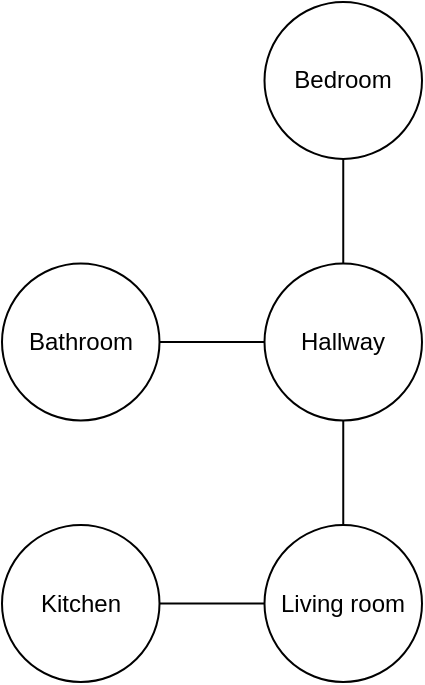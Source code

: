<mxfile version="20.2.3" type="device"><diagram id="gfunO1DqhE0c5f2K_CWM" name="Page-1"><mxGraphModel dx="1296" dy="1065" grid="1" gridSize="10" guides="1" tooltips="1" connect="1" arrows="1" fold="1" page="1" pageScale="1" pageWidth="850" pageHeight="1100" math="0" shadow="0"><root><mxCell id="0"/><mxCell id="1" parent="0"/><mxCell id="EpRfvvgSqO-QvvhfGYfn-10" value="" style="group" vertex="1" connectable="0" parent="1"><mxGeometry x="280" y="100" width="210" height="340" as="geometry"/></mxCell><mxCell id="EpRfvvgSqO-QvvhfGYfn-1" value="Bathroom" style="ellipse;whiteSpace=wrap;html=1;" vertex="1" parent="EpRfvvgSqO-QvvhfGYfn-10"><mxGeometry y="130.769" width="78.75" height="78.462" as="geometry"/></mxCell><mxCell id="EpRfvvgSqO-QvvhfGYfn-8" style="edgeStyle=orthogonalEdgeStyle;rounded=0;orthogonalLoop=1;jettySize=auto;html=1;exitX=0;exitY=0.5;exitDx=0;exitDy=0;entryX=1;entryY=0.5;entryDx=0;entryDy=0;endArrow=none;endFill=0;" edge="1" parent="EpRfvvgSqO-QvvhfGYfn-10" source="EpRfvvgSqO-QvvhfGYfn-2" target="EpRfvvgSqO-QvvhfGYfn-1"><mxGeometry relative="1" as="geometry"/></mxCell><mxCell id="EpRfvvgSqO-QvvhfGYfn-2" value="Hallway" style="ellipse;whiteSpace=wrap;html=1;" vertex="1" parent="EpRfvvgSqO-QvvhfGYfn-10"><mxGeometry x="131.25" y="130.769" width="78.75" height="78.462" as="geometry"/></mxCell><mxCell id="EpRfvvgSqO-QvvhfGYfn-6" style="edgeStyle=orthogonalEdgeStyle;rounded=0;orthogonalLoop=1;jettySize=auto;html=1;exitX=0.5;exitY=0;exitDx=0;exitDy=0;entryX=0.5;entryY=1;entryDx=0;entryDy=0;endArrow=none;endFill=0;" edge="1" parent="EpRfvvgSqO-QvvhfGYfn-10" source="EpRfvvgSqO-QvvhfGYfn-3" target="EpRfvvgSqO-QvvhfGYfn-2"><mxGeometry relative="1" as="geometry"/></mxCell><mxCell id="EpRfvvgSqO-QvvhfGYfn-3" value="Living room" style="ellipse;whiteSpace=wrap;html=1;" vertex="1" parent="EpRfvvgSqO-QvvhfGYfn-10"><mxGeometry x="131.25" y="261.538" width="78.75" height="78.462" as="geometry"/></mxCell><mxCell id="EpRfvvgSqO-QvvhfGYfn-4" value="Kitchen" style="ellipse;whiteSpace=wrap;html=1;" vertex="1" parent="EpRfvvgSqO-QvvhfGYfn-10"><mxGeometry y="261.538" width="78.75" height="78.462" as="geometry"/></mxCell><mxCell id="EpRfvvgSqO-QvvhfGYfn-9" style="edgeStyle=orthogonalEdgeStyle;rounded=0;orthogonalLoop=1;jettySize=auto;html=1;exitX=0;exitY=0.5;exitDx=0;exitDy=0;entryX=1;entryY=0.5;entryDx=0;entryDy=0;endArrow=none;endFill=0;" edge="1" parent="EpRfvvgSqO-QvvhfGYfn-10" source="EpRfvvgSqO-QvvhfGYfn-3" target="EpRfvvgSqO-QvvhfGYfn-4"><mxGeometry relative="1" as="geometry"/></mxCell><mxCell id="EpRfvvgSqO-QvvhfGYfn-5" value="Bedroom" style="ellipse;whiteSpace=wrap;html=1;" vertex="1" parent="EpRfvvgSqO-QvvhfGYfn-10"><mxGeometry x="131.25" width="78.75" height="78.462" as="geometry"/></mxCell><mxCell id="EpRfvvgSqO-QvvhfGYfn-7" style="edgeStyle=orthogonalEdgeStyle;rounded=0;orthogonalLoop=1;jettySize=auto;html=1;exitX=0.5;exitY=0;exitDx=0;exitDy=0;entryX=0.5;entryY=1;entryDx=0;entryDy=0;endArrow=none;endFill=0;" edge="1" parent="EpRfvvgSqO-QvvhfGYfn-10" source="EpRfvvgSqO-QvvhfGYfn-2" target="EpRfvvgSqO-QvvhfGYfn-5"><mxGeometry relative="1" as="geometry"/></mxCell></root></mxGraphModel></diagram></mxfile>